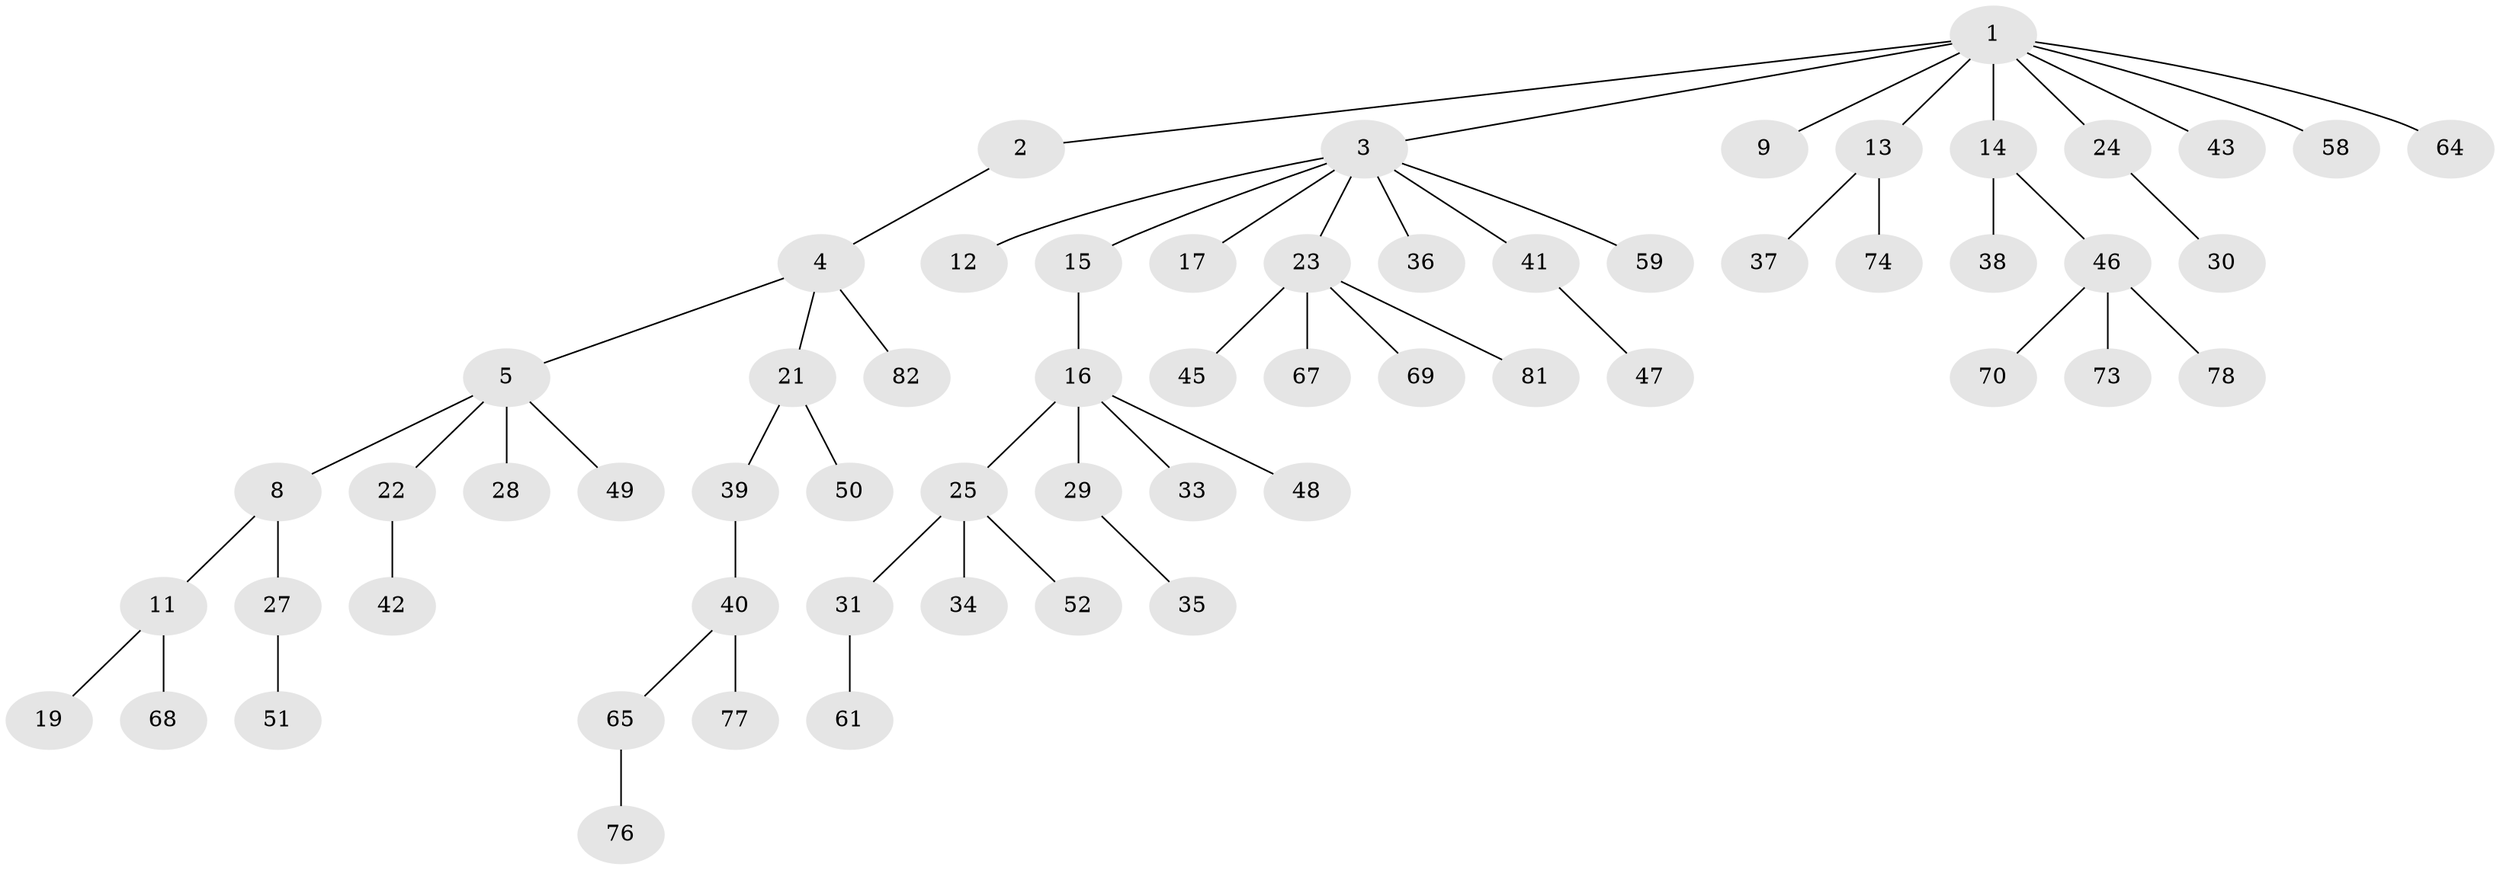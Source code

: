 // Generated by graph-tools (version 1.1) at 2025/24/03/03/25 07:24:05]
// undirected, 60 vertices, 59 edges
graph export_dot {
graph [start="1"]
  node [color=gray90,style=filled];
  1 [super="+7"];
  2;
  3 [super="+6"];
  4 [super="+20"];
  5 [super="+10"];
  8 [super="+63"];
  9 [super="+72"];
  11 [super="+62"];
  12 [super="+57"];
  13 [super="+32"];
  14 [super="+75"];
  15;
  16 [super="+18"];
  17;
  19;
  21 [super="+85"];
  22;
  23 [super="+44"];
  24 [super="+60"];
  25 [super="+26"];
  27;
  28;
  29;
  30 [super="+56"];
  31;
  33 [super="+84"];
  34;
  35 [super="+55"];
  36;
  37;
  38 [super="+71"];
  39;
  40 [super="+53"];
  41;
  42 [super="+54"];
  43;
  45;
  46 [super="+66"];
  47;
  48;
  49;
  50;
  51;
  52;
  58;
  59;
  61;
  64;
  65;
  67 [super="+80"];
  68;
  69;
  70;
  73 [super="+83"];
  74;
  76;
  77 [super="+79"];
  78;
  81;
  82;
  1 -- 2;
  1 -- 3;
  1 -- 9;
  1 -- 13;
  1 -- 24;
  1 -- 58;
  1 -- 64;
  1 -- 43;
  1 -- 14;
  2 -- 4;
  3 -- 12;
  3 -- 15;
  3 -- 41;
  3 -- 17;
  3 -- 36;
  3 -- 23;
  3 -- 59;
  4 -- 5;
  4 -- 82;
  4 -- 21;
  5 -- 8;
  5 -- 49;
  5 -- 28;
  5 -- 22;
  8 -- 11;
  8 -- 27;
  11 -- 19;
  11 -- 68;
  13 -- 74;
  13 -- 37;
  14 -- 38;
  14 -- 46;
  15 -- 16;
  16 -- 25;
  16 -- 33;
  16 -- 48;
  16 -- 29;
  21 -- 39;
  21 -- 50;
  22 -- 42;
  23 -- 67;
  23 -- 69;
  23 -- 81;
  23 -- 45;
  24 -- 30;
  25 -- 52;
  25 -- 34;
  25 -- 31;
  27 -- 51;
  29 -- 35;
  31 -- 61;
  39 -- 40;
  40 -- 65;
  40 -- 77;
  41 -- 47;
  46 -- 70;
  46 -- 73;
  46 -- 78;
  65 -- 76;
}
